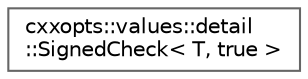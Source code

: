 digraph "Graphical Class Hierarchy"
{
 // LATEX_PDF_SIZE
  bgcolor="transparent";
  edge [fontname=Helvetica,fontsize=10,labelfontname=Helvetica,labelfontsize=10];
  node [fontname=Helvetica,fontsize=10,shape=box,height=0.2,width=0.4];
  rankdir="LR";
  Node0 [id="Node000000",label="cxxopts::values::detail\l::SignedCheck\< T, true \>",height=0.2,width=0.4,color="grey40", fillcolor="white", style="filled",URL="$structcxxopts_1_1values_1_1detail_1_1_signed_check_3_01_t_00_01true_01_4.html",tooltip=" "];
}
